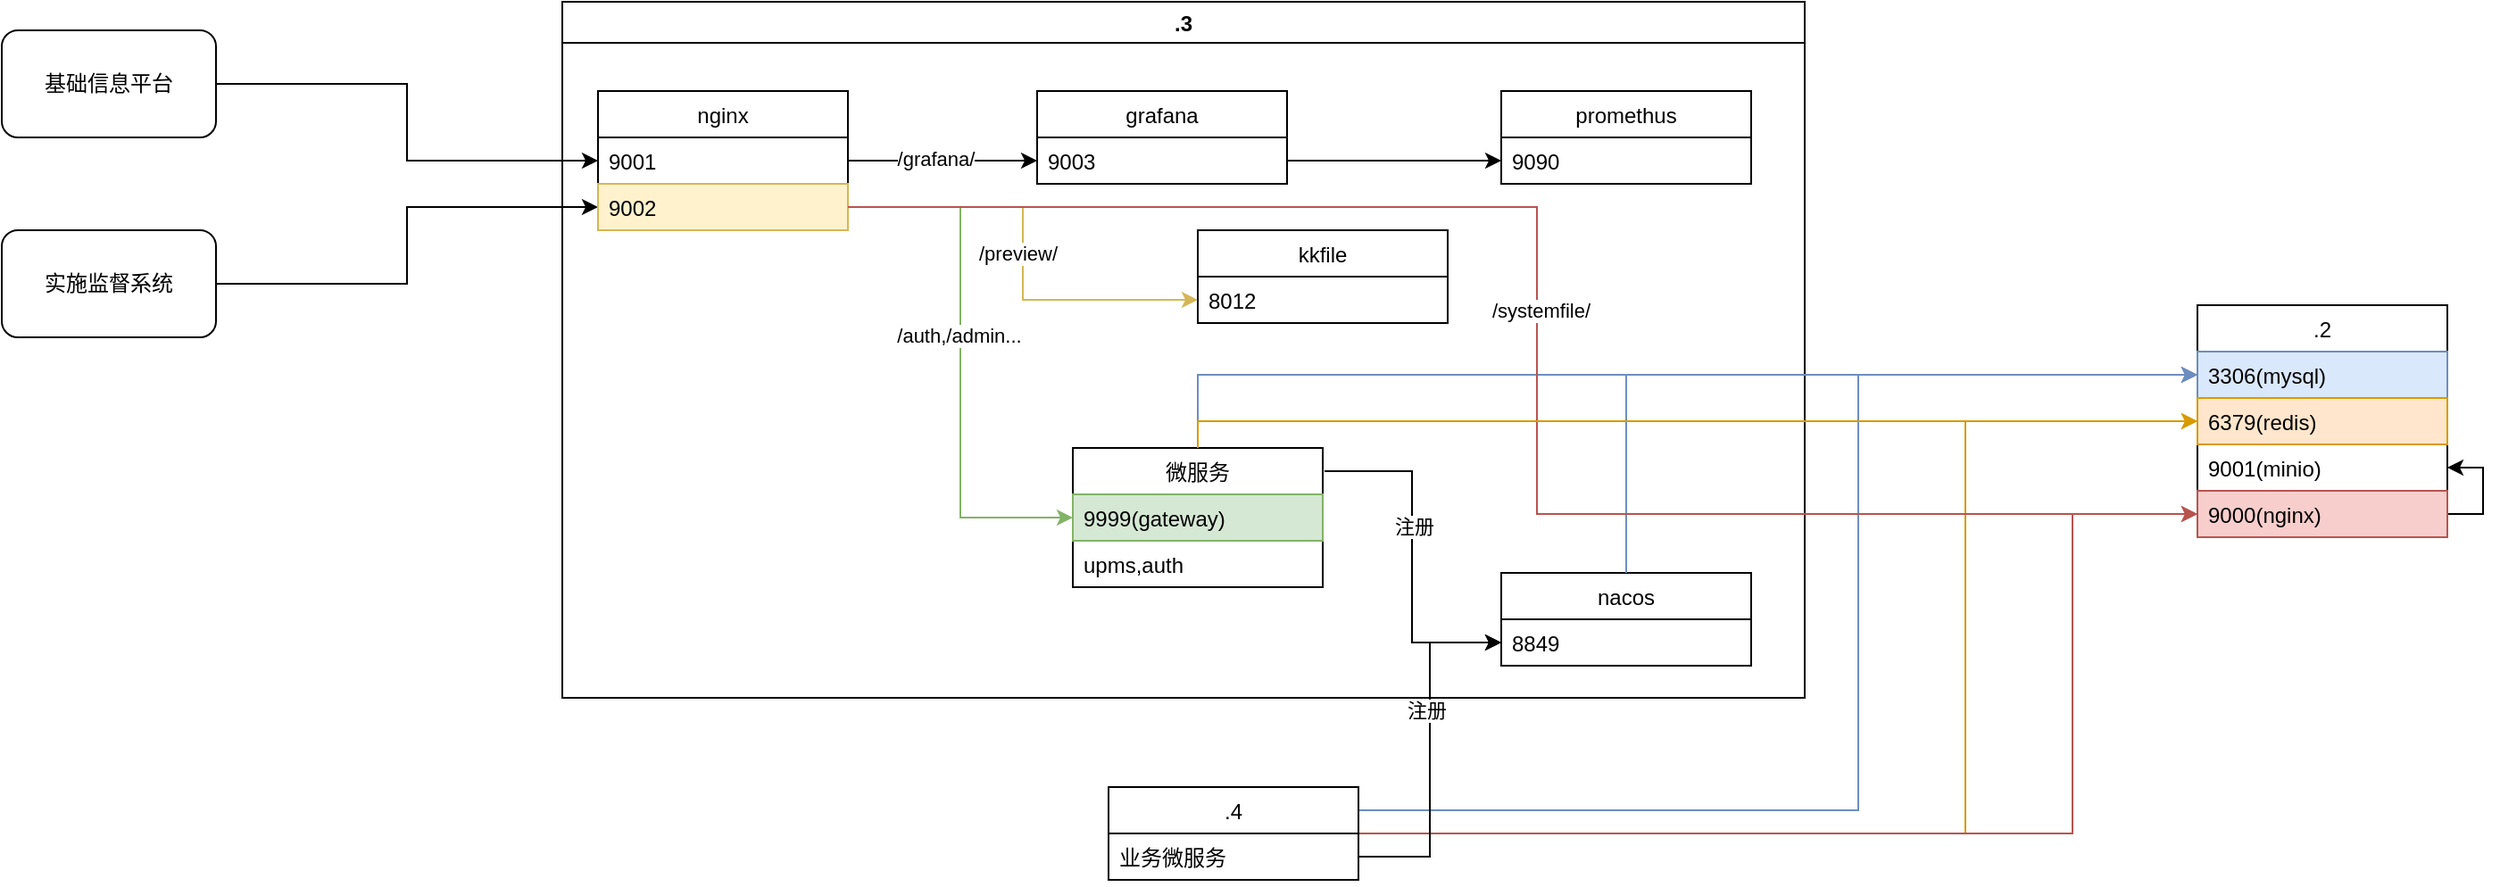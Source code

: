<mxfile version="20.5.1" type="github">
  <diagram id="utqhY-a6OnL884bGnup9" name="第 1 页">
    <mxGraphModel dx="1422" dy="762" grid="1" gridSize="10" guides="1" tooltips="1" connect="1" arrows="1" fold="1" page="1" pageScale="1" pageWidth="827" pageHeight="1169" math="0" shadow="0">
      <root>
        <mxCell id="0" />
        <mxCell id="1" parent="0" />
        <mxCell id="EUvBKKkU1hAe5sXbwoL3-7" style="edgeStyle=orthogonalEdgeStyle;rounded=0;orthogonalLoop=1;jettySize=auto;html=1;" edge="1" parent="1" source="EUvBKKkU1hAe5sXbwoL3-1" target="EUvBKKkU1hAe5sXbwoL3-4">
          <mxGeometry relative="1" as="geometry" />
        </mxCell>
        <mxCell id="EUvBKKkU1hAe5sXbwoL3-1" value="基础信息平台" style="rounded=1;whiteSpace=wrap;html=1;" vertex="1" parent="1">
          <mxGeometry x="100" y="146" width="120" height="60" as="geometry" />
        </mxCell>
        <mxCell id="EUvBKKkU1hAe5sXbwoL3-9" style="edgeStyle=orthogonalEdgeStyle;rounded=0;orthogonalLoop=1;jettySize=auto;html=1;entryX=0;entryY=0.5;entryDx=0;entryDy=0;exitX=1;exitY=0.5;exitDx=0;exitDy=0;" edge="1" parent="1" source="EUvBKKkU1hAe5sXbwoL3-2" target="EUvBKKkU1hAe5sXbwoL3-5">
          <mxGeometry relative="1" as="geometry" />
        </mxCell>
        <mxCell id="EUvBKKkU1hAe5sXbwoL3-2" value="实施监督系统" style="rounded=1;whiteSpace=wrap;html=1;" vertex="1" parent="1">
          <mxGeometry x="100" y="258" width="120" height="60" as="geometry" />
        </mxCell>
        <mxCell id="EUvBKKkU1hAe5sXbwoL3-11" value=".3" style="swimlane;strokeColor=default;fillColor=none;" vertex="1" parent="1">
          <mxGeometry x="414" y="130" width="696" height="390" as="geometry" />
        </mxCell>
        <mxCell id="EUvBKKkU1hAe5sXbwoL3-3" value="nginx" style="swimlane;fontStyle=0;childLayout=stackLayout;horizontal=1;startSize=26;fillColor=none;horizontalStack=0;resizeParent=1;resizeParentMax=0;resizeLast=0;collapsible=1;marginBottom=0;" vertex="1" parent="EUvBKKkU1hAe5sXbwoL3-11">
          <mxGeometry x="20" y="50" width="140" height="78" as="geometry" />
        </mxCell>
        <mxCell id="EUvBKKkU1hAe5sXbwoL3-4" value="9001" style="text;strokeColor=none;fillColor=none;align=left;verticalAlign=top;spacingLeft=4;spacingRight=4;overflow=hidden;rotatable=0;points=[[0,0.5],[1,0.5]];portConstraint=eastwest;" vertex="1" parent="EUvBKKkU1hAe5sXbwoL3-3">
          <mxGeometry y="26" width="140" height="26" as="geometry" />
        </mxCell>
        <mxCell id="EUvBKKkU1hAe5sXbwoL3-5" value="9002" style="text;strokeColor=#d6b656;fillColor=#fff2cc;align=left;verticalAlign=top;spacingLeft=4;spacingRight=4;overflow=hidden;rotatable=0;points=[[0,0.5],[1,0.5]];portConstraint=eastwest;" vertex="1" parent="EUvBKKkU1hAe5sXbwoL3-3">
          <mxGeometry y="52" width="140" height="26" as="geometry" />
        </mxCell>
        <mxCell id="EUvBKKkU1hAe5sXbwoL3-12" value="promethus" style="swimlane;fontStyle=0;childLayout=stackLayout;horizontal=1;startSize=26;fillColor=none;horizontalStack=0;resizeParent=1;resizeParentMax=0;resizeLast=0;collapsible=1;marginBottom=0;" vertex="1" parent="EUvBKKkU1hAe5sXbwoL3-11">
          <mxGeometry x="526" y="50" width="140" height="52" as="geometry" />
        </mxCell>
        <mxCell id="EUvBKKkU1hAe5sXbwoL3-13" value="9090" style="text;strokeColor=none;fillColor=none;align=left;verticalAlign=top;spacingLeft=4;spacingRight=4;overflow=hidden;rotatable=0;points=[[0,0.5],[1,0.5]];portConstraint=eastwest;" vertex="1" parent="EUvBKKkU1hAe5sXbwoL3-12">
          <mxGeometry y="26" width="140" height="26" as="geometry" />
        </mxCell>
        <mxCell id="EUvBKKkU1hAe5sXbwoL3-15" value="nacos" style="swimlane;fontStyle=0;childLayout=stackLayout;horizontal=1;startSize=26;fillColor=none;horizontalStack=0;resizeParent=1;resizeParentMax=0;resizeLast=0;collapsible=1;marginBottom=0;" vertex="1" parent="EUvBKKkU1hAe5sXbwoL3-11">
          <mxGeometry x="526" y="320" width="140" height="52" as="geometry" />
        </mxCell>
        <mxCell id="EUvBKKkU1hAe5sXbwoL3-16" value="8849" style="text;strokeColor=none;fillColor=none;align=left;verticalAlign=top;spacingLeft=4;spacingRight=4;overflow=hidden;rotatable=0;points=[[0,0.5],[1,0.5]];portConstraint=eastwest;" vertex="1" parent="EUvBKKkU1hAe5sXbwoL3-15">
          <mxGeometry y="26" width="140" height="26" as="geometry" />
        </mxCell>
        <mxCell id="EUvBKKkU1hAe5sXbwoL3-17" value="grafana" style="swimlane;fontStyle=0;childLayout=stackLayout;horizontal=1;startSize=26;fillColor=none;horizontalStack=0;resizeParent=1;resizeParentMax=0;resizeLast=0;collapsible=1;marginBottom=0;" vertex="1" parent="EUvBKKkU1hAe5sXbwoL3-11">
          <mxGeometry x="266" y="50" width="140" height="52" as="geometry" />
        </mxCell>
        <mxCell id="EUvBKKkU1hAe5sXbwoL3-18" value="9003" style="text;strokeColor=none;fillColor=none;align=left;verticalAlign=top;spacingLeft=4;spacingRight=4;overflow=hidden;rotatable=0;points=[[0,0.5],[1,0.5]];portConstraint=eastwest;" vertex="1" parent="EUvBKKkU1hAe5sXbwoL3-17">
          <mxGeometry y="26" width="140" height="26" as="geometry" />
        </mxCell>
        <mxCell id="EUvBKKkU1hAe5sXbwoL3-19" value="kkfile" style="swimlane;fontStyle=0;childLayout=stackLayout;horizontal=1;startSize=26;fillColor=none;horizontalStack=0;resizeParent=1;resizeParentMax=0;resizeLast=0;collapsible=1;marginBottom=0;" vertex="1" parent="EUvBKKkU1hAe5sXbwoL3-11">
          <mxGeometry x="356" y="128" width="140" height="52" as="geometry" />
        </mxCell>
        <mxCell id="EUvBKKkU1hAe5sXbwoL3-20" value="8012" style="text;strokeColor=none;fillColor=none;align=left;verticalAlign=top;spacingLeft=4;spacingRight=4;overflow=hidden;rotatable=0;points=[[0,0.5],[1,0.5]];portConstraint=eastwest;" vertex="1" parent="EUvBKKkU1hAe5sXbwoL3-19">
          <mxGeometry y="26" width="140" height="26" as="geometry" />
        </mxCell>
        <mxCell id="EUvBKKkU1hAe5sXbwoL3-21" style="edgeStyle=orthogonalEdgeStyle;rounded=0;orthogonalLoop=1;jettySize=auto;html=1;entryX=0;entryY=0.5;entryDx=0;entryDy=0;fillColor=#fff2cc;strokeColor=#d6b656;" edge="1" parent="EUvBKKkU1hAe5sXbwoL3-11" source="EUvBKKkU1hAe5sXbwoL3-5" target="EUvBKKkU1hAe5sXbwoL3-20">
          <mxGeometry relative="1" as="geometry" />
        </mxCell>
        <mxCell id="EUvBKKkU1hAe5sXbwoL3-22" value="/preview/" style="edgeLabel;html=1;align=center;verticalAlign=middle;resizable=0;points=[];" vertex="1" connectable="0" parent="EUvBKKkU1hAe5sXbwoL3-21">
          <mxGeometry x="-0.102" y="-3" relative="1" as="geometry">
            <mxPoint y="12" as="offset" />
          </mxGeometry>
        </mxCell>
        <mxCell id="EUvBKKkU1hAe5sXbwoL3-23" style="edgeStyle=orthogonalEdgeStyle;rounded=0;orthogonalLoop=1;jettySize=auto;html=1;exitX=1;exitY=0.5;exitDx=0;exitDy=0;entryX=0;entryY=0.5;entryDx=0;entryDy=0;" edge="1" parent="EUvBKKkU1hAe5sXbwoL3-11" source="EUvBKKkU1hAe5sXbwoL3-4" target="EUvBKKkU1hAe5sXbwoL3-18">
          <mxGeometry relative="1" as="geometry" />
        </mxCell>
        <mxCell id="EUvBKKkU1hAe5sXbwoL3-24" value="/grafana/" style="edgeLabel;html=1;align=center;verticalAlign=middle;resizable=0;points=[];" vertex="1" connectable="0" parent="EUvBKKkU1hAe5sXbwoL3-23">
          <mxGeometry x="-0.078" y="1" relative="1" as="geometry">
            <mxPoint as="offset" />
          </mxGeometry>
        </mxCell>
        <mxCell id="EUvBKKkU1hAe5sXbwoL3-25" style="edgeStyle=orthogonalEdgeStyle;rounded=0;orthogonalLoop=1;jettySize=auto;html=1;entryX=0;entryY=0.75;entryDx=0;entryDy=0;" edge="1" parent="EUvBKKkU1hAe5sXbwoL3-11" source="EUvBKKkU1hAe5sXbwoL3-18" target="EUvBKKkU1hAe5sXbwoL3-12">
          <mxGeometry relative="1" as="geometry" />
        </mxCell>
        <mxCell id="EUvBKKkU1hAe5sXbwoL3-26" value="微服务" style="swimlane;fontStyle=0;childLayout=stackLayout;horizontal=1;startSize=26;fillColor=none;horizontalStack=0;resizeParent=1;resizeParentMax=0;resizeLast=0;collapsible=1;marginBottom=0;" vertex="1" parent="EUvBKKkU1hAe5sXbwoL3-11">
          <mxGeometry x="286" y="250" width="140" height="78" as="geometry" />
        </mxCell>
        <mxCell id="EUvBKKkU1hAe5sXbwoL3-27" value="9999(gateway)" style="text;strokeColor=#82b366;fillColor=#d5e8d4;align=left;verticalAlign=top;spacingLeft=4;spacingRight=4;overflow=hidden;rotatable=0;points=[[0,0.5],[1,0.5]];portConstraint=eastwest;" vertex="1" parent="EUvBKKkU1hAe5sXbwoL3-26">
          <mxGeometry y="26" width="140" height="26" as="geometry" />
        </mxCell>
        <mxCell id="EUvBKKkU1hAe5sXbwoL3-32" value="upms,auth" style="text;align=left;verticalAlign=top;spacingLeft=4;spacingRight=4;overflow=hidden;rotatable=0;points=[[0,0.5],[1,0.5]];portConstraint=eastwest;" vertex="1" parent="EUvBKKkU1hAe5sXbwoL3-26">
          <mxGeometry y="52" width="140" height="26" as="geometry" />
        </mxCell>
        <mxCell id="EUvBKKkU1hAe5sXbwoL3-30" style="edgeStyle=orthogonalEdgeStyle;rounded=0;orthogonalLoop=1;jettySize=auto;html=1;entryX=0;entryY=0.5;entryDx=0;entryDy=0;fillColor=#d5e8d4;strokeColor=#82b366;" edge="1" parent="EUvBKKkU1hAe5sXbwoL3-11" source="EUvBKKkU1hAe5sXbwoL3-5" target="EUvBKKkU1hAe5sXbwoL3-27">
          <mxGeometry relative="1" as="geometry" />
        </mxCell>
        <mxCell id="EUvBKKkU1hAe5sXbwoL3-31" value="/auth,/admin..." style="edgeLabel;html=1;align=center;verticalAlign=middle;resizable=0;points=[];" vertex="1" connectable="0" parent="EUvBKKkU1hAe5sXbwoL3-30">
          <mxGeometry x="-0.1" y="-1" relative="1" as="geometry">
            <mxPoint as="offset" />
          </mxGeometry>
        </mxCell>
        <mxCell id="EUvBKKkU1hAe5sXbwoL3-33" style="edgeStyle=orthogonalEdgeStyle;rounded=0;orthogonalLoop=1;jettySize=auto;html=1;entryX=0;entryY=0.75;entryDx=0;entryDy=0;exitX=1.007;exitY=0.167;exitDx=0;exitDy=0;exitPerimeter=0;" edge="1" parent="EUvBKKkU1hAe5sXbwoL3-11" source="EUvBKKkU1hAe5sXbwoL3-26" target="EUvBKKkU1hAe5sXbwoL3-15">
          <mxGeometry relative="1" as="geometry" />
        </mxCell>
        <mxCell id="EUvBKKkU1hAe5sXbwoL3-34" value="注册" style="edgeLabel;html=1;align=center;verticalAlign=middle;resizable=0;points=[];" vertex="1" connectable="0" parent="EUvBKKkU1hAe5sXbwoL3-33">
          <mxGeometry x="-0.182" y="1" relative="1" as="geometry">
            <mxPoint as="offset" />
          </mxGeometry>
        </mxCell>
        <mxCell id="EUvBKKkU1hAe5sXbwoL3-52" style="edgeStyle=orthogonalEdgeStyle;rounded=0;orthogonalLoop=1;jettySize=auto;html=1;entryX=0;entryY=0.5;entryDx=0;entryDy=0;exitX=1;exitY=0.25;exitDx=0;exitDy=0;fillColor=#dae8fc;strokeColor=#6c8ebf;" edge="1" parent="1" source="EUvBKKkU1hAe5sXbwoL3-41" target="EUvBKKkU1hAe5sXbwoL3-47">
          <mxGeometry relative="1" as="geometry">
            <Array as="points">
              <mxPoint x="1140" y="583" />
              <mxPoint x="1140" y="339" />
            </Array>
          </mxGeometry>
        </mxCell>
        <mxCell id="EUvBKKkU1hAe5sXbwoL3-58" style="edgeStyle=orthogonalEdgeStyle;rounded=0;orthogonalLoop=1;jettySize=auto;html=1;entryX=0;entryY=0.5;entryDx=0;entryDy=0;fillColor=#ffe6cc;strokeColor=#d79b00;" edge="1" parent="1" source="EUvBKKkU1hAe5sXbwoL3-41" target="EUvBKKkU1hAe5sXbwoL3-48">
          <mxGeometry relative="1" as="geometry">
            <Array as="points">
              <mxPoint x="1200" y="596" />
              <mxPoint x="1200" y="365" />
            </Array>
          </mxGeometry>
        </mxCell>
        <mxCell id="EUvBKKkU1hAe5sXbwoL3-59" style="edgeStyle=orthogonalEdgeStyle;rounded=0;orthogonalLoop=1;jettySize=auto;html=1;entryX=0;entryY=0.5;entryDx=0;entryDy=0;fillColor=#f8cecc;strokeColor=#b85450;" edge="1" parent="1" source="EUvBKKkU1hAe5sXbwoL3-41" target="EUvBKKkU1hAe5sXbwoL3-60">
          <mxGeometry relative="1" as="geometry">
            <Array as="points">
              <mxPoint x="1260" y="596" />
              <mxPoint x="1260" y="417" />
            </Array>
          </mxGeometry>
        </mxCell>
        <mxCell id="EUvBKKkU1hAe5sXbwoL3-41" value=".4" style="swimlane;fontStyle=0;childLayout=stackLayout;horizontal=1;startSize=26;fillColor=none;horizontalStack=0;resizeParent=1;resizeParentMax=0;resizeLast=0;collapsible=1;marginBottom=0;" vertex="1" parent="1">
          <mxGeometry x="720" y="570" width="140" height="52" as="geometry" />
        </mxCell>
        <mxCell id="EUvBKKkU1hAe5sXbwoL3-42" value="业务微服务" style="text;strokeColor=none;fillColor=none;align=left;verticalAlign=top;spacingLeft=4;spacingRight=4;overflow=hidden;rotatable=0;points=[[0,0.5],[1,0.5]];portConstraint=eastwest;" vertex="1" parent="EUvBKKkU1hAe5sXbwoL3-41">
          <mxGeometry y="26" width="140" height="26" as="geometry" />
        </mxCell>
        <mxCell id="EUvBKKkU1hAe5sXbwoL3-44" style="edgeStyle=orthogonalEdgeStyle;rounded=0;orthogonalLoop=1;jettySize=auto;html=1;entryX=0;entryY=0.5;entryDx=0;entryDy=0;" edge="1" parent="1" source="EUvBKKkU1hAe5sXbwoL3-42" target="EUvBKKkU1hAe5sXbwoL3-16">
          <mxGeometry relative="1" as="geometry" />
        </mxCell>
        <mxCell id="EUvBKKkU1hAe5sXbwoL3-45" value="注册" style="edgeLabel;html=1;align=center;verticalAlign=middle;resizable=0;points=[];" vertex="1" connectable="0" parent="EUvBKKkU1hAe5sXbwoL3-44">
          <mxGeometry x="0.227" y="2" relative="1" as="geometry">
            <mxPoint as="offset" />
          </mxGeometry>
        </mxCell>
        <mxCell id="EUvBKKkU1hAe5sXbwoL3-46" value=".2" style="swimlane;fontStyle=0;childLayout=stackLayout;horizontal=1;startSize=26;fillColor=none;horizontalStack=0;resizeParent=1;resizeParentMax=0;resizeLast=0;collapsible=1;marginBottom=0;" vertex="1" parent="1">
          <mxGeometry x="1330" y="300" width="140" height="130" as="geometry" />
        </mxCell>
        <mxCell id="EUvBKKkU1hAe5sXbwoL3-47" value="3306(mysql)" style="text;strokeColor=#6c8ebf;fillColor=#dae8fc;align=left;verticalAlign=top;spacingLeft=4;spacingRight=4;overflow=hidden;rotatable=0;points=[[0,0.5],[1,0.5]];portConstraint=eastwest;" vertex="1" parent="EUvBKKkU1hAe5sXbwoL3-46">
          <mxGeometry y="26" width="140" height="26" as="geometry" />
        </mxCell>
        <mxCell id="EUvBKKkU1hAe5sXbwoL3-48" value="6379(redis)" style="text;strokeColor=#d79b00;fillColor=#ffe6cc;align=left;verticalAlign=top;spacingLeft=4;spacingRight=4;overflow=hidden;rotatable=0;points=[[0,0.5],[1,0.5]];portConstraint=eastwest;" vertex="1" parent="EUvBKKkU1hAe5sXbwoL3-46">
          <mxGeometry y="52" width="140" height="26" as="geometry" />
        </mxCell>
        <mxCell id="EUvBKKkU1hAe5sXbwoL3-49" value="9001(minio)" style="text;align=left;verticalAlign=top;spacingLeft=4;spacingRight=4;overflow=hidden;rotatable=0;points=[[0,0.5],[1,0.5]];portConstraint=eastwest;" vertex="1" parent="EUvBKKkU1hAe5sXbwoL3-46">
          <mxGeometry y="78" width="140" height="26" as="geometry" />
        </mxCell>
        <mxCell id="EUvBKKkU1hAe5sXbwoL3-61" style="edgeStyle=orthogonalEdgeStyle;rounded=0;orthogonalLoop=1;jettySize=auto;html=1;entryX=1;entryY=0.5;entryDx=0;entryDy=0;" edge="1" parent="EUvBKKkU1hAe5sXbwoL3-46" source="EUvBKKkU1hAe5sXbwoL3-60" target="EUvBKKkU1hAe5sXbwoL3-49">
          <mxGeometry relative="1" as="geometry">
            <Array as="points">
              <mxPoint x="160" y="117" />
              <mxPoint x="160" y="91" />
            </Array>
          </mxGeometry>
        </mxCell>
        <mxCell id="EUvBKKkU1hAe5sXbwoL3-60" value="9000(nginx)" style="text;align=left;verticalAlign=top;spacingLeft=4;spacingRight=4;overflow=hidden;rotatable=0;points=[[0,0.5],[1,0.5]];portConstraint=eastwest;fillColor=#f8cecc;strokeColor=#b85450;" vertex="1" parent="EUvBKKkU1hAe5sXbwoL3-46">
          <mxGeometry y="104" width="140" height="26" as="geometry" />
        </mxCell>
        <mxCell id="EUvBKKkU1hAe5sXbwoL3-50" style="edgeStyle=orthogonalEdgeStyle;rounded=0;orthogonalLoop=1;jettySize=auto;html=1;entryX=0;entryY=0.5;entryDx=0;entryDy=0;fillColor=#dae8fc;strokeColor=#6c8ebf;" edge="1" parent="1" source="EUvBKKkU1hAe5sXbwoL3-26" target="EUvBKKkU1hAe5sXbwoL3-47">
          <mxGeometry relative="1" as="geometry" />
        </mxCell>
        <mxCell id="EUvBKKkU1hAe5sXbwoL3-51" style="edgeStyle=orthogonalEdgeStyle;rounded=0;orthogonalLoop=1;jettySize=auto;html=1;entryX=0;entryY=0.5;entryDx=0;entryDy=0;fillColor=#dae8fc;strokeColor=#6c8ebf;" edge="1" parent="1" source="EUvBKKkU1hAe5sXbwoL3-15" target="EUvBKKkU1hAe5sXbwoL3-47">
          <mxGeometry relative="1" as="geometry" />
        </mxCell>
        <mxCell id="EUvBKKkU1hAe5sXbwoL3-53" style="edgeStyle=orthogonalEdgeStyle;rounded=0;orthogonalLoop=1;jettySize=auto;html=1;entryX=0;entryY=0.5;entryDx=0;entryDy=0;fillColor=#f8cecc;strokeColor=#b85450;" edge="1" parent="1" source="EUvBKKkU1hAe5sXbwoL3-5" target="EUvBKKkU1hAe5sXbwoL3-60">
          <mxGeometry relative="1" as="geometry">
            <Array as="points">
              <mxPoint x="960" y="245" />
              <mxPoint x="960" y="417" />
            </Array>
          </mxGeometry>
        </mxCell>
        <mxCell id="EUvBKKkU1hAe5sXbwoL3-55" value="/systemfile/" style="edgeLabel;html=1;align=center;verticalAlign=middle;resizable=0;points=[];" vertex="1" connectable="0" parent="EUvBKKkU1hAe5sXbwoL3-53">
          <mxGeometry x="-0.043" y="2" relative="1" as="geometry">
            <mxPoint as="offset" />
          </mxGeometry>
        </mxCell>
        <mxCell id="EUvBKKkU1hAe5sXbwoL3-56" style="edgeStyle=orthogonalEdgeStyle;rounded=0;orthogonalLoop=1;jettySize=auto;html=1;entryX=0;entryY=0.5;entryDx=0;entryDy=0;fillColor=#ffe6cc;strokeColor=#d79b00;" edge="1" parent="1" source="EUvBKKkU1hAe5sXbwoL3-26" target="EUvBKKkU1hAe5sXbwoL3-48">
          <mxGeometry relative="1" as="geometry">
            <Array as="points">
              <mxPoint x="770" y="365" />
            </Array>
          </mxGeometry>
        </mxCell>
      </root>
    </mxGraphModel>
  </diagram>
</mxfile>

